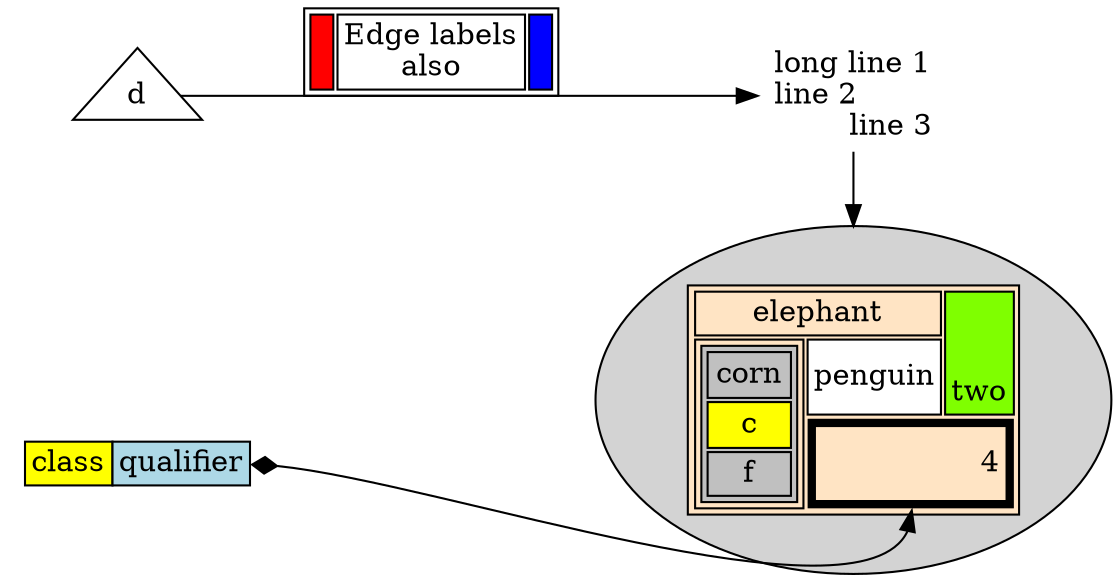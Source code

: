 digraph G {
	graph [bb="0,0,449.13,270.44",
		rankdir=LR
	];
	node [label="\N",
		shape=plaintext
	];
	{
		graph [rank=same];
		b	[height=2.3177,
			href="http://www.graphviz.org/content/node-shapes",
			label=<
<TABLE BGCOLOR="bisque" href="http://www.graphviz.org/content/node-shapes#html">
  <TR><TD COLSPAN="3" BGCOLOR="bisque" href="http://go/wiki/Elephant">elephant</TD> 
      <TD ROWSPAN="2" BGCOLOR="chartreuse" 
          VALIGN="bottom" ALIGN="right">two</TD> </TR>
  <TR><TD COLSPAN="2" ROWSPAN="2">
        <TABLE BGCOLOR="grey" href="http://go/wiki/Grey">
          <TR> <TD href="http://go/wiki/Sweet_corn">corn</TD> </TR> 
          <TR> <TD BGCOLOR="yellow">c</TD> </TR> 
          <TR> <TD href="http://go/wiki/F">f</TD> </TR> 
        </TABLE> </TD>
      <TD BGCOLOR="white">penguin</TD> 
  </TR> 
  <TR> <TD COLSPAN="2" BORDER="4" ALIGN="right" PORT="there">4</TD> </TR>
</TABLE>>,
			pos="343.07,83.439",
			shape=ellipse,
			style=filled,
			width=2.9463];
		c	[height=0.73611,
			label=<long line 1<BR/>line 2<BR ALIGN="LEFT"/>line 3<BR ALIGN="RIGHT"/>>,
			pos="343.07,228.44",
			width=1.0278];
	}
	a	[height=0.5,
		label=<
<TABLE BORDER="0" CELLBORDER="1" CELLSPACING="0">
  <TR><TD ROWSPAN="3" BGCOLOR="yellow">class</TD></TR>
  <TR><TD PORT="here" BGCOLOR="lightblue">qualifier</TD></TR>
</TABLE>>,
		pos="50.5,53.439",
		width=1.4028];
	a:here -> b:there	[arrowtail=diamond,
		dir=both,
		pos="s,94.5,52.439 e,367.07,30.439 106.66,51.632 174.53,43.79 342.64,-17.743 364.67,20.67"];
	c -> b	[pos="e,343.07,166.98 343.07,201.55 343.07,193.45 343.07,185.35 343.07,177.25"];
	d	[height=0.63889,
		pos="50.5,228.44",
		shape=triangle,
		width=0.86659];
	d -> c	[label=<
<TABLE>
  <TR><TD BGCOLOR="red" WIDTH="10"> </TD>
      <TD>Edge labels<BR/>also</TD>
      <TD BGCOLOR="blue" WIDTH="10"> </TD>
  </TR>
</TABLE>>,
		lp="169,249.44",
		pos="e,305.63,228.44 71.472,228.44 117.26,228.44 230.82,228.44 295.33,228.44"];
}
